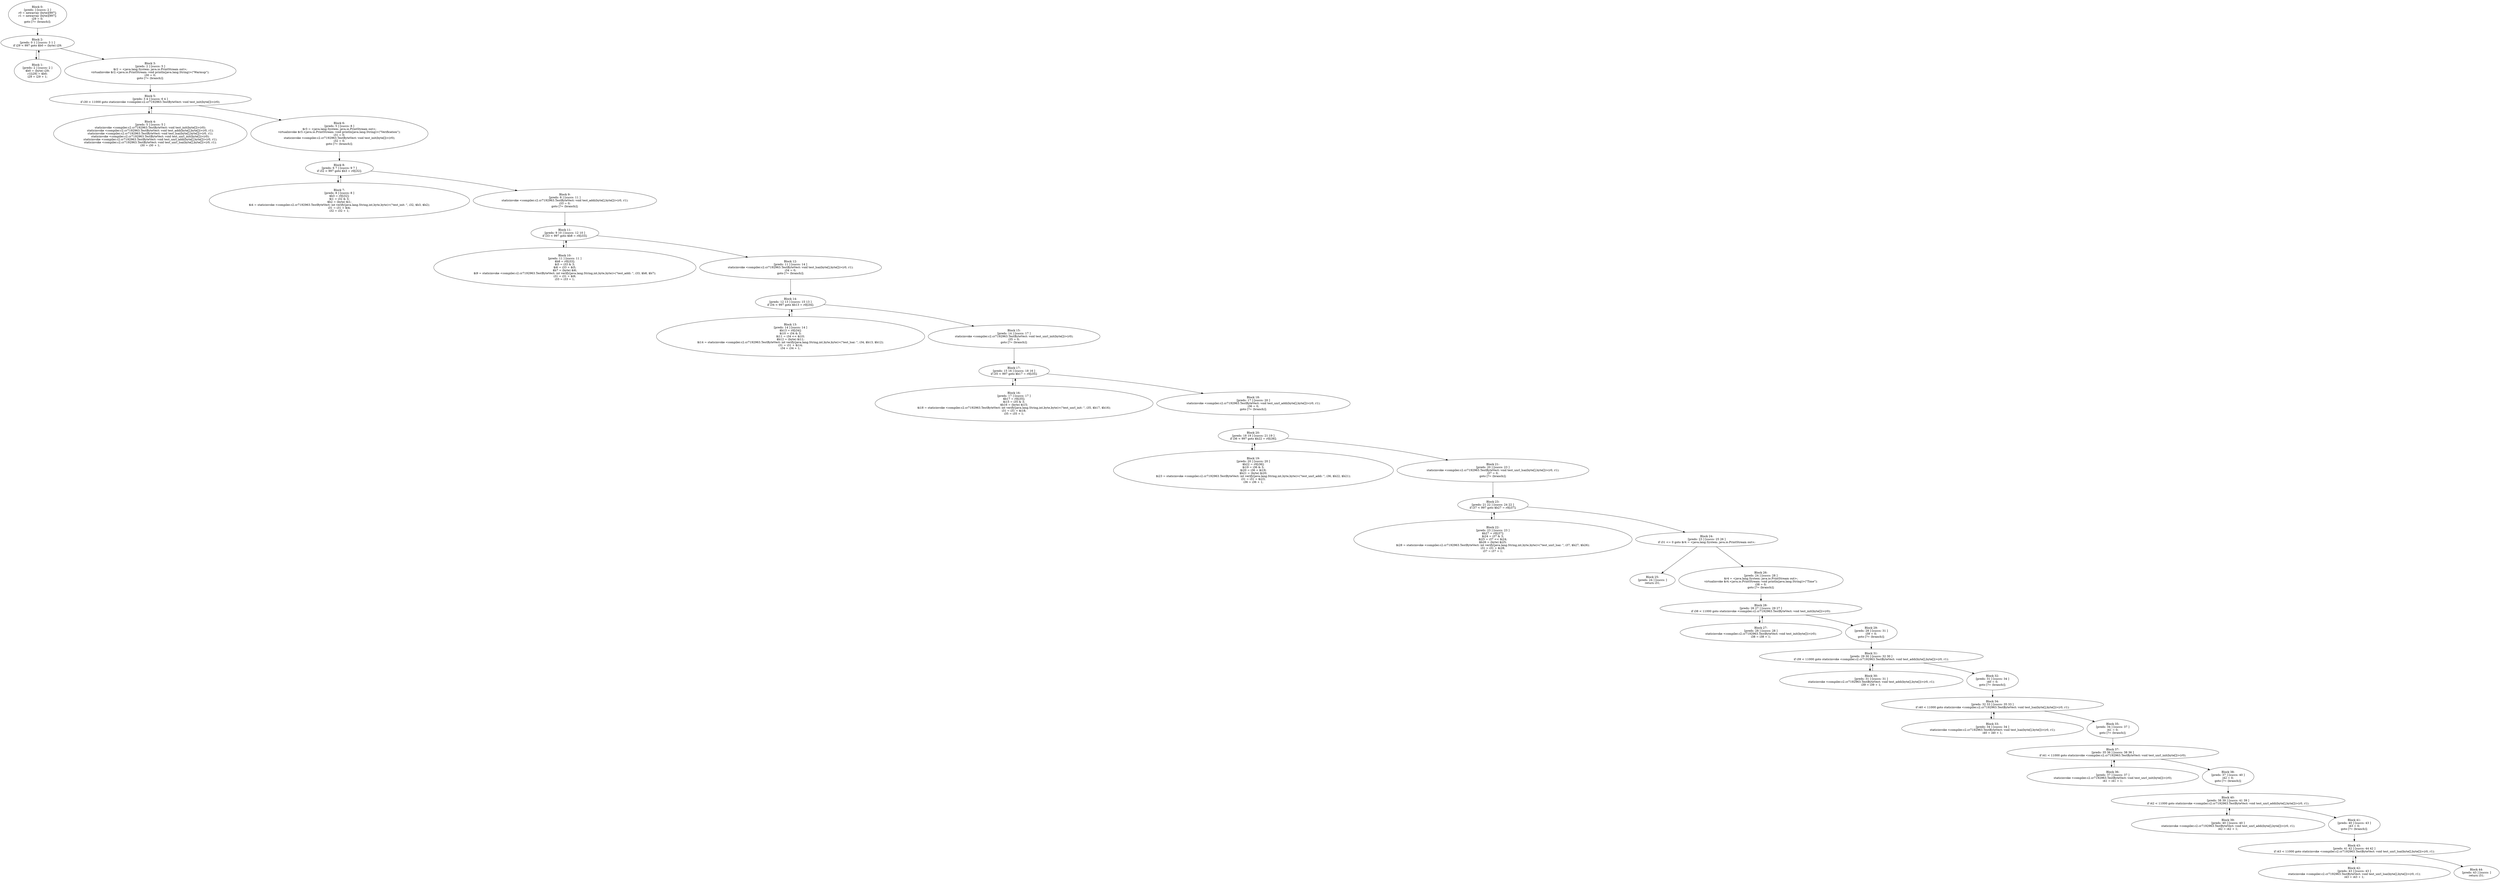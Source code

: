 digraph "unitGraph" {
    "Block 0:
[preds: ] [succs: 2 ]
r0 = newarray (byte)[997];
r1 = newarray (byte)[997];
i29 = 0;
goto [?= (branch)];
"
    "Block 1:
[preds: 2 ] [succs: 2 ]
$b0 = (byte) i29;
r1[i29] = $b0;
i29 = i29 + 1;
"
    "Block 2:
[preds: 0 1 ] [succs: 3 1 ]
if i29 < 997 goto $b0 = (byte) i29;
"
    "Block 3:
[preds: 2 ] [succs: 5 ]
$r2 = <java.lang.System: java.io.PrintStream out>;
virtualinvoke $r2.<java.io.PrintStream: void println(java.lang.String)>(\"Warmup\");
i30 = 0;
goto [?= (branch)];
"
    "Block 4:
[preds: 5 ] [succs: 5 ]
staticinvoke <compiler.c2.cr7192963.TestByteVect: void test_init(byte[])>(r0);
staticinvoke <compiler.c2.cr7192963.TestByteVect: void test_addi(byte[],byte[])>(r0, r1);
staticinvoke <compiler.c2.cr7192963.TestByteVect: void test_lsai(byte[],byte[])>(r0, r1);
staticinvoke <compiler.c2.cr7192963.TestByteVect: void test_unrl_init(byte[])>(r0);
staticinvoke <compiler.c2.cr7192963.TestByteVect: void test_unrl_addi(byte[],byte[])>(r0, r1);
staticinvoke <compiler.c2.cr7192963.TestByteVect: void test_unrl_lsai(byte[],byte[])>(r0, r1);
i30 = i30 + 1;
"
    "Block 5:
[preds: 3 4 ] [succs: 6 4 ]
if i30 < 11000 goto staticinvoke <compiler.c2.cr7192963.TestByteVect: void test_init(byte[])>(r0);
"
    "Block 6:
[preds: 5 ] [succs: 8 ]
$r3 = <java.lang.System: java.io.PrintStream out>;
virtualinvoke $r3.<java.io.PrintStream: void println(java.lang.String)>(\"Verification\");
i31 = 0;
staticinvoke <compiler.c2.cr7192963.TestByteVect: void test_init(byte[])>(r0);
i32 = 0;
goto [?= (branch)];
"
    "Block 7:
[preds: 8 ] [succs: 8 ]
$b3 = r0[i32];
$i1 = i32 & 3;
$b2 = (byte) $i1;
$i4 = staticinvoke <compiler.c2.cr7192963.TestByteVect: int verify(java.lang.String,int,byte,byte)>(\"test_init: \", i32, $b3, $b2);
i31 = i31 + $i4;
i32 = i32 + 1;
"
    "Block 8:
[preds: 6 7 ] [succs: 9 7 ]
if i32 < 997 goto $b3 = r0[i32];
"
    "Block 9:
[preds: 8 ] [succs: 11 ]
staticinvoke <compiler.c2.cr7192963.TestByteVect: void test_addi(byte[],byte[])>(r0, r1);
i33 = 0;
goto [?= (branch)];
"
    "Block 10:
[preds: 11 ] [succs: 11 ]
$b8 = r0[i33];
$i5 = i33 & 3;
$i6 = i33 + $i5;
$b7 = (byte) $i6;
$i9 = staticinvoke <compiler.c2.cr7192963.TestByteVect: int verify(java.lang.String,int,byte,byte)>(\"test_addi: \", i33, $b8, $b7);
i31 = i31 + $i9;
i33 = i33 + 1;
"
    "Block 11:
[preds: 9 10 ] [succs: 12 10 ]
if i33 < 997 goto $b8 = r0[i33];
"
    "Block 12:
[preds: 11 ] [succs: 14 ]
staticinvoke <compiler.c2.cr7192963.TestByteVect: void test_lsai(byte[],byte[])>(r0, r1);
i34 = 0;
goto [?= (branch)];
"
    "Block 13:
[preds: 14 ] [succs: 14 ]
$b13 = r0[i34];
$i10 = i34 & 3;
$i11 = i34 << $i10;
$b12 = (byte) $i11;
$i14 = staticinvoke <compiler.c2.cr7192963.TestByteVect: int verify(java.lang.String,int,byte,byte)>(\"test_lsai: \", i34, $b13, $b12);
i31 = i31 + $i14;
i34 = i34 + 1;
"
    "Block 14:
[preds: 12 13 ] [succs: 15 13 ]
if i34 < 997 goto $b13 = r0[i34];
"
    "Block 15:
[preds: 14 ] [succs: 17 ]
staticinvoke <compiler.c2.cr7192963.TestByteVect: void test_unrl_init(byte[])>(r0);
i35 = 0;
goto [?= (branch)];
"
    "Block 16:
[preds: 17 ] [succs: 17 ]
$b17 = r0[i35];
$i15 = i35 & 3;
$b16 = (byte) $i15;
$i18 = staticinvoke <compiler.c2.cr7192963.TestByteVect: int verify(java.lang.String,int,byte,byte)>(\"test_unrl_init: \", i35, $b17, $b16);
i31 = i31 + $i18;
i35 = i35 + 1;
"
    "Block 17:
[preds: 15 16 ] [succs: 18 16 ]
if i35 < 997 goto $b17 = r0[i35];
"
    "Block 18:
[preds: 17 ] [succs: 20 ]
staticinvoke <compiler.c2.cr7192963.TestByteVect: void test_unrl_addi(byte[],byte[])>(r0, r1);
i36 = 0;
goto [?= (branch)];
"
    "Block 19:
[preds: 20 ] [succs: 20 ]
$b22 = r0[i36];
$i19 = i36 & 3;
$i20 = i36 + $i19;
$b21 = (byte) $i20;
$i23 = staticinvoke <compiler.c2.cr7192963.TestByteVect: int verify(java.lang.String,int,byte,byte)>(\"test_unrl_addi: \", i36, $b22, $b21);
i31 = i31 + $i23;
i36 = i36 + 1;
"
    "Block 20:
[preds: 18 19 ] [succs: 21 19 ]
if i36 < 997 goto $b22 = r0[i36];
"
    "Block 21:
[preds: 20 ] [succs: 23 ]
staticinvoke <compiler.c2.cr7192963.TestByteVect: void test_unrl_lsai(byte[],byte[])>(r0, r1);
i37 = 0;
goto [?= (branch)];
"
    "Block 22:
[preds: 23 ] [succs: 23 ]
$b27 = r0[i37];
$i24 = i37 & 3;
$i25 = i37 << $i24;
$b26 = (byte) $i25;
$i28 = staticinvoke <compiler.c2.cr7192963.TestByteVect: int verify(java.lang.String,int,byte,byte)>(\"test_unrl_lsai: \", i37, $b27, $b26);
i31 = i31 + $i28;
i37 = i37 + 1;
"
    "Block 23:
[preds: 21 22 ] [succs: 24 22 ]
if i37 < 997 goto $b27 = r0[i37];
"
    "Block 24:
[preds: 23 ] [succs: 25 26 ]
if i31 <= 0 goto $r4 = <java.lang.System: java.io.PrintStream out>;
"
    "Block 25:
[preds: 24 ] [succs: ]
return i31;
"
    "Block 26:
[preds: 24 ] [succs: 28 ]
$r4 = <java.lang.System: java.io.PrintStream out>;
virtualinvoke $r4.<java.io.PrintStream: void println(java.lang.String)>(\"Time\");
i38 = 0;
goto [?= (branch)];
"
    "Block 27:
[preds: 28 ] [succs: 28 ]
staticinvoke <compiler.c2.cr7192963.TestByteVect: void test_init(byte[])>(r0);
i38 = i38 + 1;
"
    "Block 28:
[preds: 26 27 ] [succs: 29 27 ]
if i38 < 11000 goto staticinvoke <compiler.c2.cr7192963.TestByteVect: void test_init(byte[])>(r0);
"
    "Block 29:
[preds: 28 ] [succs: 31 ]
i39 = 0;
goto [?= (branch)];
"
    "Block 30:
[preds: 31 ] [succs: 31 ]
staticinvoke <compiler.c2.cr7192963.TestByteVect: void test_addi(byte[],byte[])>(r0, r1);
i39 = i39 + 1;
"
    "Block 31:
[preds: 29 30 ] [succs: 32 30 ]
if i39 < 11000 goto staticinvoke <compiler.c2.cr7192963.TestByteVect: void test_addi(byte[],byte[])>(r0, r1);
"
    "Block 32:
[preds: 31 ] [succs: 34 ]
i40 = 0;
goto [?= (branch)];
"
    "Block 33:
[preds: 34 ] [succs: 34 ]
staticinvoke <compiler.c2.cr7192963.TestByteVect: void test_lsai(byte[],byte[])>(r0, r1);
i40 = i40 + 1;
"
    "Block 34:
[preds: 32 33 ] [succs: 35 33 ]
if i40 < 11000 goto staticinvoke <compiler.c2.cr7192963.TestByteVect: void test_lsai(byte[],byte[])>(r0, r1);
"
    "Block 35:
[preds: 34 ] [succs: 37 ]
i41 = 0;
goto [?= (branch)];
"
    "Block 36:
[preds: 37 ] [succs: 37 ]
staticinvoke <compiler.c2.cr7192963.TestByteVect: void test_unrl_init(byte[])>(r0);
i41 = i41 + 1;
"
    "Block 37:
[preds: 35 36 ] [succs: 38 36 ]
if i41 < 11000 goto staticinvoke <compiler.c2.cr7192963.TestByteVect: void test_unrl_init(byte[])>(r0);
"
    "Block 38:
[preds: 37 ] [succs: 40 ]
i42 = 0;
goto [?= (branch)];
"
    "Block 39:
[preds: 40 ] [succs: 40 ]
staticinvoke <compiler.c2.cr7192963.TestByteVect: void test_unrl_addi(byte[],byte[])>(r0, r1);
i42 = i42 + 1;
"
    "Block 40:
[preds: 38 39 ] [succs: 41 39 ]
if i42 < 11000 goto staticinvoke <compiler.c2.cr7192963.TestByteVect: void test_unrl_addi(byte[],byte[])>(r0, r1);
"
    "Block 41:
[preds: 40 ] [succs: 43 ]
i43 = 0;
goto [?= (branch)];
"
    "Block 42:
[preds: 43 ] [succs: 43 ]
staticinvoke <compiler.c2.cr7192963.TestByteVect: void test_unrl_lsai(byte[],byte[])>(r0, r1);
i43 = i43 + 1;
"
    "Block 43:
[preds: 41 42 ] [succs: 44 42 ]
if i43 < 11000 goto staticinvoke <compiler.c2.cr7192963.TestByteVect: void test_unrl_lsai(byte[],byte[])>(r0, r1);
"
    "Block 44:
[preds: 43 ] [succs: ]
return i31;
"
    "Block 0:
[preds: ] [succs: 2 ]
r0 = newarray (byte)[997];
r1 = newarray (byte)[997];
i29 = 0;
goto [?= (branch)];
"->"Block 2:
[preds: 0 1 ] [succs: 3 1 ]
if i29 < 997 goto $b0 = (byte) i29;
";
    "Block 1:
[preds: 2 ] [succs: 2 ]
$b0 = (byte) i29;
r1[i29] = $b0;
i29 = i29 + 1;
"->"Block 2:
[preds: 0 1 ] [succs: 3 1 ]
if i29 < 997 goto $b0 = (byte) i29;
";
    "Block 2:
[preds: 0 1 ] [succs: 3 1 ]
if i29 < 997 goto $b0 = (byte) i29;
"->"Block 3:
[preds: 2 ] [succs: 5 ]
$r2 = <java.lang.System: java.io.PrintStream out>;
virtualinvoke $r2.<java.io.PrintStream: void println(java.lang.String)>(\"Warmup\");
i30 = 0;
goto [?= (branch)];
";
    "Block 2:
[preds: 0 1 ] [succs: 3 1 ]
if i29 < 997 goto $b0 = (byte) i29;
"->"Block 1:
[preds: 2 ] [succs: 2 ]
$b0 = (byte) i29;
r1[i29] = $b0;
i29 = i29 + 1;
";
    "Block 3:
[preds: 2 ] [succs: 5 ]
$r2 = <java.lang.System: java.io.PrintStream out>;
virtualinvoke $r2.<java.io.PrintStream: void println(java.lang.String)>(\"Warmup\");
i30 = 0;
goto [?= (branch)];
"->"Block 5:
[preds: 3 4 ] [succs: 6 4 ]
if i30 < 11000 goto staticinvoke <compiler.c2.cr7192963.TestByteVect: void test_init(byte[])>(r0);
";
    "Block 4:
[preds: 5 ] [succs: 5 ]
staticinvoke <compiler.c2.cr7192963.TestByteVect: void test_init(byte[])>(r0);
staticinvoke <compiler.c2.cr7192963.TestByteVect: void test_addi(byte[],byte[])>(r0, r1);
staticinvoke <compiler.c2.cr7192963.TestByteVect: void test_lsai(byte[],byte[])>(r0, r1);
staticinvoke <compiler.c2.cr7192963.TestByteVect: void test_unrl_init(byte[])>(r0);
staticinvoke <compiler.c2.cr7192963.TestByteVect: void test_unrl_addi(byte[],byte[])>(r0, r1);
staticinvoke <compiler.c2.cr7192963.TestByteVect: void test_unrl_lsai(byte[],byte[])>(r0, r1);
i30 = i30 + 1;
"->"Block 5:
[preds: 3 4 ] [succs: 6 4 ]
if i30 < 11000 goto staticinvoke <compiler.c2.cr7192963.TestByteVect: void test_init(byte[])>(r0);
";
    "Block 5:
[preds: 3 4 ] [succs: 6 4 ]
if i30 < 11000 goto staticinvoke <compiler.c2.cr7192963.TestByteVect: void test_init(byte[])>(r0);
"->"Block 6:
[preds: 5 ] [succs: 8 ]
$r3 = <java.lang.System: java.io.PrintStream out>;
virtualinvoke $r3.<java.io.PrintStream: void println(java.lang.String)>(\"Verification\");
i31 = 0;
staticinvoke <compiler.c2.cr7192963.TestByteVect: void test_init(byte[])>(r0);
i32 = 0;
goto [?= (branch)];
";
    "Block 5:
[preds: 3 4 ] [succs: 6 4 ]
if i30 < 11000 goto staticinvoke <compiler.c2.cr7192963.TestByteVect: void test_init(byte[])>(r0);
"->"Block 4:
[preds: 5 ] [succs: 5 ]
staticinvoke <compiler.c2.cr7192963.TestByteVect: void test_init(byte[])>(r0);
staticinvoke <compiler.c2.cr7192963.TestByteVect: void test_addi(byte[],byte[])>(r0, r1);
staticinvoke <compiler.c2.cr7192963.TestByteVect: void test_lsai(byte[],byte[])>(r0, r1);
staticinvoke <compiler.c2.cr7192963.TestByteVect: void test_unrl_init(byte[])>(r0);
staticinvoke <compiler.c2.cr7192963.TestByteVect: void test_unrl_addi(byte[],byte[])>(r0, r1);
staticinvoke <compiler.c2.cr7192963.TestByteVect: void test_unrl_lsai(byte[],byte[])>(r0, r1);
i30 = i30 + 1;
";
    "Block 6:
[preds: 5 ] [succs: 8 ]
$r3 = <java.lang.System: java.io.PrintStream out>;
virtualinvoke $r3.<java.io.PrintStream: void println(java.lang.String)>(\"Verification\");
i31 = 0;
staticinvoke <compiler.c2.cr7192963.TestByteVect: void test_init(byte[])>(r0);
i32 = 0;
goto [?= (branch)];
"->"Block 8:
[preds: 6 7 ] [succs: 9 7 ]
if i32 < 997 goto $b3 = r0[i32];
";
    "Block 7:
[preds: 8 ] [succs: 8 ]
$b3 = r0[i32];
$i1 = i32 & 3;
$b2 = (byte) $i1;
$i4 = staticinvoke <compiler.c2.cr7192963.TestByteVect: int verify(java.lang.String,int,byte,byte)>(\"test_init: \", i32, $b3, $b2);
i31 = i31 + $i4;
i32 = i32 + 1;
"->"Block 8:
[preds: 6 7 ] [succs: 9 7 ]
if i32 < 997 goto $b3 = r0[i32];
";
    "Block 8:
[preds: 6 7 ] [succs: 9 7 ]
if i32 < 997 goto $b3 = r0[i32];
"->"Block 9:
[preds: 8 ] [succs: 11 ]
staticinvoke <compiler.c2.cr7192963.TestByteVect: void test_addi(byte[],byte[])>(r0, r1);
i33 = 0;
goto [?= (branch)];
";
    "Block 8:
[preds: 6 7 ] [succs: 9 7 ]
if i32 < 997 goto $b3 = r0[i32];
"->"Block 7:
[preds: 8 ] [succs: 8 ]
$b3 = r0[i32];
$i1 = i32 & 3;
$b2 = (byte) $i1;
$i4 = staticinvoke <compiler.c2.cr7192963.TestByteVect: int verify(java.lang.String,int,byte,byte)>(\"test_init: \", i32, $b3, $b2);
i31 = i31 + $i4;
i32 = i32 + 1;
";
    "Block 9:
[preds: 8 ] [succs: 11 ]
staticinvoke <compiler.c2.cr7192963.TestByteVect: void test_addi(byte[],byte[])>(r0, r1);
i33 = 0;
goto [?= (branch)];
"->"Block 11:
[preds: 9 10 ] [succs: 12 10 ]
if i33 < 997 goto $b8 = r0[i33];
";
    "Block 10:
[preds: 11 ] [succs: 11 ]
$b8 = r0[i33];
$i5 = i33 & 3;
$i6 = i33 + $i5;
$b7 = (byte) $i6;
$i9 = staticinvoke <compiler.c2.cr7192963.TestByteVect: int verify(java.lang.String,int,byte,byte)>(\"test_addi: \", i33, $b8, $b7);
i31 = i31 + $i9;
i33 = i33 + 1;
"->"Block 11:
[preds: 9 10 ] [succs: 12 10 ]
if i33 < 997 goto $b8 = r0[i33];
";
    "Block 11:
[preds: 9 10 ] [succs: 12 10 ]
if i33 < 997 goto $b8 = r0[i33];
"->"Block 12:
[preds: 11 ] [succs: 14 ]
staticinvoke <compiler.c2.cr7192963.TestByteVect: void test_lsai(byte[],byte[])>(r0, r1);
i34 = 0;
goto [?= (branch)];
";
    "Block 11:
[preds: 9 10 ] [succs: 12 10 ]
if i33 < 997 goto $b8 = r0[i33];
"->"Block 10:
[preds: 11 ] [succs: 11 ]
$b8 = r0[i33];
$i5 = i33 & 3;
$i6 = i33 + $i5;
$b7 = (byte) $i6;
$i9 = staticinvoke <compiler.c2.cr7192963.TestByteVect: int verify(java.lang.String,int,byte,byte)>(\"test_addi: \", i33, $b8, $b7);
i31 = i31 + $i9;
i33 = i33 + 1;
";
    "Block 12:
[preds: 11 ] [succs: 14 ]
staticinvoke <compiler.c2.cr7192963.TestByteVect: void test_lsai(byte[],byte[])>(r0, r1);
i34 = 0;
goto [?= (branch)];
"->"Block 14:
[preds: 12 13 ] [succs: 15 13 ]
if i34 < 997 goto $b13 = r0[i34];
";
    "Block 13:
[preds: 14 ] [succs: 14 ]
$b13 = r0[i34];
$i10 = i34 & 3;
$i11 = i34 << $i10;
$b12 = (byte) $i11;
$i14 = staticinvoke <compiler.c2.cr7192963.TestByteVect: int verify(java.lang.String,int,byte,byte)>(\"test_lsai: \", i34, $b13, $b12);
i31 = i31 + $i14;
i34 = i34 + 1;
"->"Block 14:
[preds: 12 13 ] [succs: 15 13 ]
if i34 < 997 goto $b13 = r0[i34];
";
    "Block 14:
[preds: 12 13 ] [succs: 15 13 ]
if i34 < 997 goto $b13 = r0[i34];
"->"Block 15:
[preds: 14 ] [succs: 17 ]
staticinvoke <compiler.c2.cr7192963.TestByteVect: void test_unrl_init(byte[])>(r0);
i35 = 0;
goto [?= (branch)];
";
    "Block 14:
[preds: 12 13 ] [succs: 15 13 ]
if i34 < 997 goto $b13 = r0[i34];
"->"Block 13:
[preds: 14 ] [succs: 14 ]
$b13 = r0[i34];
$i10 = i34 & 3;
$i11 = i34 << $i10;
$b12 = (byte) $i11;
$i14 = staticinvoke <compiler.c2.cr7192963.TestByteVect: int verify(java.lang.String,int,byte,byte)>(\"test_lsai: \", i34, $b13, $b12);
i31 = i31 + $i14;
i34 = i34 + 1;
";
    "Block 15:
[preds: 14 ] [succs: 17 ]
staticinvoke <compiler.c2.cr7192963.TestByteVect: void test_unrl_init(byte[])>(r0);
i35 = 0;
goto [?= (branch)];
"->"Block 17:
[preds: 15 16 ] [succs: 18 16 ]
if i35 < 997 goto $b17 = r0[i35];
";
    "Block 16:
[preds: 17 ] [succs: 17 ]
$b17 = r0[i35];
$i15 = i35 & 3;
$b16 = (byte) $i15;
$i18 = staticinvoke <compiler.c2.cr7192963.TestByteVect: int verify(java.lang.String,int,byte,byte)>(\"test_unrl_init: \", i35, $b17, $b16);
i31 = i31 + $i18;
i35 = i35 + 1;
"->"Block 17:
[preds: 15 16 ] [succs: 18 16 ]
if i35 < 997 goto $b17 = r0[i35];
";
    "Block 17:
[preds: 15 16 ] [succs: 18 16 ]
if i35 < 997 goto $b17 = r0[i35];
"->"Block 18:
[preds: 17 ] [succs: 20 ]
staticinvoke <compiler.c2.cr7192963.TestByteVect: void test_unrl_addi(byte[],byte[])>(r0, r1);
i36 = 0;
goto [?= (branch)];
";
    "Block 17:
[preds: 15 16 ] [succs: 18 16 ]
if i35 < 997 goto $b17 = r0[i35];
"->"Block 16:
[preds: 17 ] [succs: 17 ]
$b17 = r0[i35];
$i15 = i35 & 3;
$b16 = (byte) $i15;
$i18 = staticinvoke <compiler.c2.cr7192963.TestByteVect: int verify(java.lang.String,int,byte,byte)>(\"test_unrl_init: \", i35, $b17, $b16);
i31 = i31 + $i18;
i35 = i35 + 1;
";
    "Block 18:
[preds: 17 ] [succs: 20 ]
staticinvoke <compiler.c2.cr7192963.TestByteVect: void test_unrl_addi(byte[],byte[])>(r0, r1);
i36 = 0;
goto [?= (branch)];
"->"Block 20:
[preds: 18 19 ] [succs: 21 19 ]
if i36 < 997 goto $b22 = r0[i36];
";
    "Block 19:
[preds: 20 ] [succs: 20 ]
$b22 = r0[i36];
$i19 = i36 & 3;
$i20 = i36 + $i19;
$b21 = (byte) $i20;
$i23 = staticinvoke <compiler.c2.cr7192963.TestByteVect: int verify(java.lang.String,int,byte,byte)>(\"test_unrl_addi: \", i36, $b22, $b21);
i31 = i31 + $i23;
i36 = i36 + 1;
"->"Block 20:
[preds: 18 19 ] [succs: 21 19 ]
if i36 < 997 goto $b22 = r0[i36];
";
    "Block 20:
[preds: 18 19 ] [succs: 21 19 ]
if i36 < 997 goto $b22 = r0[i36];
"->"Block 21:
[preds: 20 ] [succs: 23 ]
staticinvoke <compiler.c2.cr7192963.TestByteVect: void test_unrl_lsai(byte[],byte[])>(r0, r1);
i37 = 0;
goto [?= (branch)];
";
    "Block 20:
[preds: 18 19 ] [succs: 21 19 ]
if i36 < 997 goto $b22 = r0[i36];
"->"Block 19:
[preds: 20 ] [succs: 20 ]
$b22 = r0[i36];
$i19 = i36 & 3;
$i20 = i36 + $i19;
$b21 = (byte) $i20;
$i23 = staticinvoke <compiler.c2.cr7192963.TestByteVect: int verify(java.lang.String,int,byte,byte)>(\"test_unrl_addi: \", i36, $b22, $b21);
i31 = i31 + $i23;
i36 = i36 + 1;
";
    "Block 21:
[preds: 20 ] [succs: 23 ]
staticinvoke <compiler.c2.cr7192963.TestByteVect: void test_unrl_lsai(byte[],byte[])>(r0, r1);
i37 = 0;
goto [?= (branch)];
"->"Block 23:
[preds: 21 22 ] [succs: 24 22 ]
if i37 < 997 goto $b27 = r0[i37];
";
    "Block 22:
[preds: 23 ] [succs: 23 ]
$b27 = r0[i37];
$i24 = i37 & 3;
$i25 = i37 << $i24;
$b26 = (byte) $i25;
$i28 = staticinvoke <compiler.c2.cr7192963.TestByteVect: int verify(java.lang.String,int,byte,byte)>(\"test_unrl_lsai: \", i37, $b27, $b26);
i31 = i31 + $i28;
i37 = i37 + 1;
"->"Block 23:
[preds: 21 22 ] [succs: 24 22 ]
if i37 < 997 goto $b27 = r0[i37];
";
    "Block 23:
[preds: 21 22 ] [succs: 24 22 ]
if i37 < 997 goto $b27 = r0[i37];
"->"Block 24:
[preds: 23 ] [succs: 25 26 ]
if i31 <= 0 goto $r4 = <java.lang.System: java.io.PrintStream out>;
";
    "Block 23:
[preds: 21 22 ] [succs: 24 22 ]
if i37 < 997 goto $b27 = r0[i37];
"->"Block 22:
[preds: 23 ] [succs: 23 ]
$b27 = r0[i37];
$i24 = i37 & 3;
$i25 = i37 << $i24;
$b26 = (byte) $i25;
$i28 = staticinvoke <compiler.c2.cr7192963.TestByteVect: int verify(java.lang.String,int,byte,byte)>(\"test_unrl_lsai: \", i37, $b27, $b26);
i31 = i31 + $i28;
i37 = i37 + 1;
";
    "Block 24:
[preds: 23 ] [succs: 25 26 ]
if i31 <= 0 goto $r4 = <java.lang.System: java.io.PrintStream out>;
"->"Block 25:
[preds: 24 ] [succs: ]
return i31;
";
    "Block 24:
[preds: 23 ] [succs: 25 26 ]
if i31 <= 0 goto $r4 = <java.lang.System: java.io.PrintStream out>;
"->"Block 26:
[preds: 24 ] [succs: 28 ]
$r4 = <java.lang.System: java.io.PrintStream out>;
virtualinvoke $r4.<java.io.PrintStream: void println(java.lang.String)>(\"Time\");
i38 = 0;
goto [?= (branch)];
";
    "Block 26:
[preds: 24 ] [succs: 28 ]
$r4 = <java.lang.System: java.io.PrintStream out>;
virtualinvoke $r4.<java.io.PrintStream: void println(java.lang.String)>(\"Time\");
i38 = 0;
goto [?= (branch)];
"->"Block 28:
[preds: 26 27 ] [succs: 29 27 ]
if i38 < 11000 goto staticinvoke <compiler.c2.cr7192963.TestByteVect: void test_init(byte[])>(r0);
";
    "Block 27:
[preds: 28 ] [succs: 28 ]
staticinvoke <compiler.c2.cr7192963.TestByteVect: void test_init(byte[])>(r0);
i38 = i38 + 1;
"->"Block 28:
[preds: 26 27 ] [succs: 29 27 ]
if i38 < 11000 goto staticinvoke <compiler.c2.cr7192963.TestByteVect: void test_init(byte[])>(r0);
";
    "Block 28:
[preds: 26 27 ] [succs: 29 27 ]
if i38 < 11000 goto staticinvoke <compiler.c2.cr7192963.TestByteVect: void test_init(byte[])>(r0);
"->"Block 29:
[preds: 28 ] [succs: 31 ]
i39 = 0;
goto [?= (branch)];
";
    "Block 28:
[preds: 26 27 ] [succs: 29 27 ]
if i38 < 11000 goto staticinvoke <compiler.c2.cr7192963.TestByteVect: void test_init(byte[])>(r0);
"->"Block 27:
[preds: 28 ] [succs: 28 ]
staticinvoke <compiler.c2.cr7192963.TestByteVect: void test_init(byte[])>(r0);
i38 = i38 + 1;
";
    "Block 29:
[preds: 28 ] [succs: 31 ]
i39 = 0;
goto [?= (branch)];
"->"Block 31:
[preds: 29 30 ] [succs: 32 30 ]
if i39 < 11000 goto staticinvoke <compiler.c2.cr7192963.TestByteVect: void test_addi(byte[],byte[])>(r0, r1);
";
    "Block 30:
[preds: 31 ] [succs: 31 ]
staticinvoke <compiler.c2.cr7192963.TestByteVect: void test_addi(byte[],byte[])>(r0, r1);
i39 = i39 + 1;
"->"Block 31:
[preds: 29 30 ] [succs: 32 30 ]
if i39 < 11000 goto staticinvoke <compiler.c2.cr7192963.TestByteVect: void test_addi(byte[],byte[])>(r0, r1);
";
    "Block 31:
[preds: 29 30 ] [succs: 32 30 ]
if i39 < 11000 goto staticinvoke <compiler.c2.cr7192963.TestByteVect: void test_addi(byte[],byte[])>(r0, r1);
"->"Block 32:
[preds: 31 ] [succs: 34 ]
i40 = 0;
goto [?= (branch)];
";
    "Block 31:
[preds: 29 30 ] [succs: 32 30 ]
if i39 < 11000 goto staticinvoke <compiler.c2.cr7192963.TestByteVect: void test_addi(byte[],byte[])>(r0, r1);
"->"Block 30:
[preds: 31 ] [succs: 31 ]
staticinvoke <compiler.c2.cr7192963.TestByteVect: void test_addi(byte[],byte[])>(r0, r1);
i39 = i39 + 1;
";
    "Block 32:
[preds: 31 ] [succs: 34 ]
i40 = 0;
goto [?= (branch)];
"->"Block 34:
[preds: 32 33 ] [succs: 35 33 ]
if i40 < 11000 goto staticinvoke <compiler.c2.cr7192963.TestByteVect: void test_lsai(byte[],byte[])>(r0, r1);
";
    "Block 33:
[preds: 34 ] [succs: 34 ]
staticinvoke <compiler.c2.cr7192963.TestByteVect: void test_lsai(byte[],byte[])>(r0, r1);
i40 = i40 + 1;
"->"Block 34:
[preds: 32 33 ] [succs: 35 33 ]
if i40 < 11000 goto staticinvoke <compiler.c2.cr7192963.TestByteVect: void test_lsai(byte[],byte[])>(r0, r1);
";
    "Block 34:
[preds: 32 33 ] [succs: 35 33 ]
if i40 < 11000 goto staticinvoke <compiler.c2.cr7192963.TestByteVect: void test_lsai(byte[],byte[])>(r0, r1);
"->"Block 35:
[preds: 34 ] [succs: 37 ]
i41 = 0;
goto [?= (branch)];
";
    "Block 34:
[preds: 32 33 ] [succs: 35 33 ]
if i40 < 11000 goto staticinvoke <compiler.c2.cr7192963.TestByteVect: void test_lsai(byte[],byte[])>(r0, r1);
"->"Block 33:
[preds: 34 ] [succs: 34 ]
staticinvoke <compiler.c2.cr7192963.TestByteVect: void test_lsai(byte[],byte[])>(r0, r1);
i40 = i40 + 1;
";
    "Block 35:
[preds: 34 ] [succs: 37 ]
i41 = 0;
goto [?= (branch)];
"->"Block 37:
[preds: 35 36 ] [succs: 38 36 ]
if i41 < 11000 goto staticinvoke <compiler.c2.cr7192963.TestByteVect: void test_unrl_init(byte[])>(r0);
";
    "Block 36:
[preds: 37 ] [succs: 37 ]
staticinvoke <compiler.c2.cr7192963.TestByteVect: void test_unrl_init(byte[])>(r0);
i41 = i41 + 1;
"->"Block 37:
[preds: 35 36 ] [succs: 38 36 ]
if i41 < 11000 goto staticinvoke <compiler.c2.cr7192963.TestByteVect: void test_unrl_init(byte[])>(r0);
";
    "Block 37:
[preds: 35 36 ] [succs: 38 36 ]
if i41 < 11000 goto staticinvoke <compiler.c2.cr7192963.TestByteVect: void test_unrl_init(byte[])>(r0);
"->"Block 38:
[preds: 37 ] [succs: 40 ]
i42 = 0;
goto [?= (branch)];
";
    "Block 37:
[preds: 35 36 ] [succs: 38 36 ]
if i41 < 11000 goto staticinvoke <compiler.c2.cr7192963.TestByteVect: void test_unrl_init(byte[])>(r0);
"->"Block 36:
[preds: 37 ] [succs: 37 ]
staticinvoke <compiler.c2.cr7192963.TestByteVect: void test_unrl_init(byte[])>(r0);
i41 = i41 + 1;
";
    "Block 38:
[preds: 37 ] [succs: 40 ]
i42 = 0;
goto [?= (branch)];
"->"Block 40:
[preds: 38 39 ] [succs: 41 39 ]
if i42 < 11000 goto staticinvoke <compiler.c2.cr7192963.TestByteVect: void test_unrl_addi(byte[],byte[])>(r0, r1);
";
    "Block 39:
[preds: 40 ] [succs: 40 ]
staticinvoke <compiler.c2.cr7192963.TestByteVect: void test_unrl_addi(byte[],byte[])>(r0, r1);
i42 = i42 + 1;
"->"Block 40:
[preds: 38 39 ] [succs: 41 39 ]
if i42 < 11000 goto staticinvoke <compiler.c2.cr7192963.TestByteVect: void test_unrl_addi(byte[],byte[])>(r0, r1);
";
    "Block 40:
[preds: 38 39 ] [succs: 41 39 ]
if i42 < 11000 goto staticinvoke <compiler.c2.cr7192963.TestByteVect: void test_unrl_addi(byte[],byte[])>(r0, r1);
"->"Block 41:
[preds: 40 ] [succs: 43 ]
i43 = 0;
goto [?= (branch)];
";
    "Block 40:
[preds: 38 39 ] [succs: 41 39 ]
if i42 < 11000 goto staticinvoke <compiler.c2.cr7192963.TestByteVect: void test_unrl_addi(byte[],byte[])>(r0, r1);
"->"Block 39:
[preds: 40 ] [succs: 40 ]
staticinvoke <compiler.c2.cr7192963.TestByteVect: void test_unrl_addi(byte[],byte[])>(r0, r1);
i42 = i42 + 1;
";
    "Block 41:
[preds: 40 ] [succs: 43 ]
i43 = 0;
goto [?= (branch)];
"->"Block 43:
[preds: 41 42 ] [succs: 44 42 ]
if i43 < 11000 goto staticinvoke <compiler.c2.cr7192963.TestByteVect: void test_unrl_lsai(byte[],byte[])>(r0, r1);
";
    "Block 42:
[preds: 43 ] [succs: 43 ]
staticinvoke <compiler.c2.cr7192963.TestByteVect: void test_unrl_lsai(byte[],byte[])>(r0, r1);
i43 = i43 + 1;
"->"Block 43:
[preds: 41 42 ] [succs: 44 42 ]
if i43 < 11000 goto staticinvoke <compiler.c2.cr7192963.TestByteVect: void test_unrl_lsai(byte[],byte[])>(r0, r1);
";
    "Block 43:
[preds: 41 42 ] [succs: 44 42 ]
if i43 < 11000 goto staticinvoke <compiler.c2.cr7192963.TestByteVect: void test_unrl_lsai(byte[],byte[])>(r0, r1);
"->"Block 44:
[preds: 43 ] [succs: ]
return i31;
";
    "Block 43:
[preds: 41 42 ] [succs: 44 42 ]
if i43 < 11000 goto staticinvoke <compiler.c2.cr7192963.TestByteVect: void test_unrl_lsai(byte[],byte[])>(r0, r1);
"->"Block 42:
[preds: 43 ] [succs: 43 ]
staticinvoke <compiler.c2.cr7192963.TestByteVect: void test_unrl_lsai(byte[],byte[])>(r0, r1);
i43 = i43 + 1;
";
}
